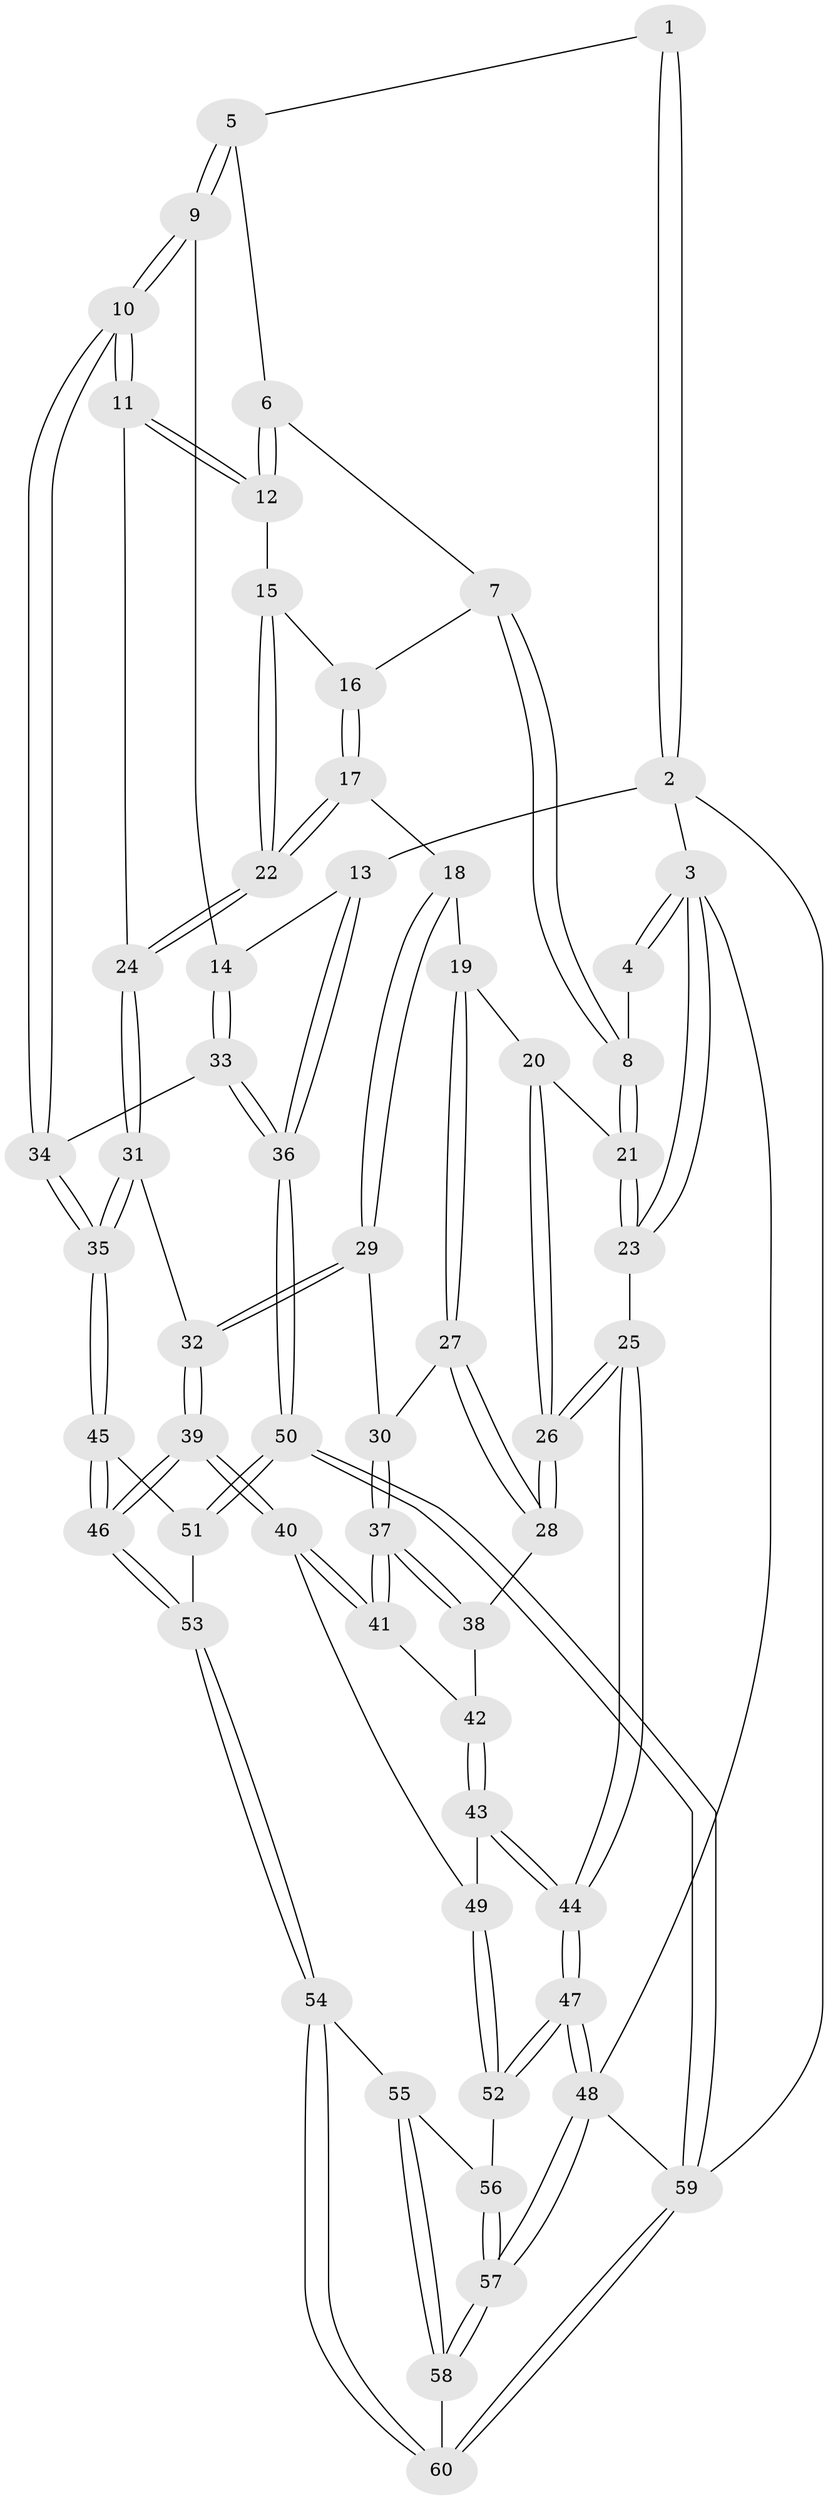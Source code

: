 // Generated by graph-tools (version 1.1) at 2025/51/03/09/25 03:51:04]
// undirected, 60 vertices, 147 edges
graph export_dot {
graph [start="1"]
  node [color=gray90,style=filled];
  1 [pos="+0.9258180506007199+0"];
  2 [pos="+1+0"];
  3 [pos="+0+0"];
  4 [pos="+0.29239173420882286+0"];
  5 [pos="+0.7411959213356042+0.07726294877015666"];
  6 [pos="+0.6757341992026652+0.11648375856226877"];
  7 [pos="+0.36641860898246037+0.10517634958946527"];
  8 [pos="+0.2972498447071904+0.05281233742770478"];
  9 [pos="+0.7966957966415772+0.34384331407521274"];
  10 [pos="+0.6824464351710674+0.4411337289517246"];
  11 [pos="+0.5890402298920276+0.4197264943131895"];
  12 [pos="+0.5782989186650478+0.24797996529903452"];
  13 [pos="+1+0.3434326599224425"];
  14 [pos="+0.9771424615939828+0.36261599551892937"];
  15 [pos="+0.4609279474479512+0.19738361626157352"];
  16 [pos="+0.38053962480545617+0.12538097015056412"];
  17 [pos="+0.41301647039182576+0.35235847719434055"];
  18 [pos="+0.315005986024521+0.3663013563247143"];
  19 [pos="+0.22044080279648096+0.2918892922108566"];
  20 [pos="+0.20511721178245285+0.2641920194547448"];
  21 [pos="+0.21104929679040924+0.17739084414990974"];
  22 [pos="+0.47279114239461223+0.37389911046055874"];
  23 [pos="+0+0.14675028180921673"];
  24 [pos="+0.5541835896790056+0.43040866243769915"];
  25 [pos="+0+0.4668615554099416"];
  26 [pos="+0+0.4650288276980166"];
  27 [pos="+0.18201185706576864+0.4937367105507071"];
  28 [pos="+0.015415861435680732+0.5067934851409586"];
  29 [pos="+0.32349733842974665+0.5259439564450175"];
  30 [pos="+0.25499052822464047+0.5429988087000769"];
  31 [pos="+0.4603201762073695+0.5452220468485379"];
  32 [pos="+0.42958236010715656+0.567505302932826"];
  33 [pos="+0.8080605101256609+0.6460796778697616"];
  34 [pos="+0.7618283931505174+0.6330971744969256"];
  35 [pos="+0.6784227504080933+0.7010795514372958"];
  36 [pos="+1+0.8142806926026965"];
  37 [pos="+0.22220855010863888+0.6233701701346626"];
  38 [pos="+0.06484948528326494+0.5713299282491093"];
  39 [pos="+0.4201782723864275+0.7647360624795985"];
  40 [pos="+0.21390823326007+0.7428473818811481"];
  41 [pos="+0.21330020538672748+0.6837512470247382"];
  42 [pos="+0.07404910159789849+0.5913614759900804"];
  43 [pos="+0.10546551930714879+0.7372380661373474"];
  44 [pos="+0+0.70645219856661"];
  45 [pos="+0.6408150597840178+0.7531186736030804"];
  46 [pos="+0.5055916259503159+0.8754677960865328"];
  47 [pos="+0+0.9233767495078372"];
  48 [pos="+0+1"];
  49 [pos="+0.17210528323118315+0.7725886819104595"];
  50 [pos="+1+0.8865454622003656"];
  51 [pos="+0.8193467231086463+0.8829326770784208"];
  52 [pos="+0.16581841387754906+0.7997222493671702"];
  53 [pos="+0.5071970411712101+0.9795876470640352"];
  54 [pos="+0.49688403097350575+1"];
  55 [pos="+0.25903997396878126+0.9145075774903603"];
  56 [pos="+0.16341881923673665+0.8656404991943761"];
  57 [pos="+0+1"];
  58 [pos="+0+1"];
  59 [pos="+1+1"];
  60 [pos="+0.4981862836665236+1"];
  1 -- 2;
  1 -- 2;
  1 -- 5;
  2 -- 3;
  2 -- 13;
  2 -- 59;
  3 -- 4;
  3 -- 4;
  3 -- 23;
  3 -- 23;
  3 -- 48;
  4 -- 8;
  5 -- 6;
  5 -- 9;
  5 -- 9;
  6 -- 7;
  6 -- 12;
  6 -- 12;
  7 -- 8;
  7 -- 8;
  7 -- 16;
  8 -- 21;
  8 -- 21;
  9 -- 10;
  9 -- 10;
  9 -- 14;
  10 -- 11;
  10 -- 11;
  10 -- 34;
  10 -- 34;
  11 -- 12;
  11 -- 12;
  11 -- 24;
  12 -- 15;
  13 -- 14;
  13 -- 36;
  13 -- 36;
  14 -- 33;
  14 -- 33;
  15 -- 16;
  15 -- 22;
  15 -- 22;
  16 -- 17;
  16 -- 17;
  17 -- 18;
  17 -- 22;
  17 -- 22;
  18 -- 19;
  18 -- 29;
  18 -- 29;
  19 -- 20;
  19 -- 27;
  19 -- 27;
  20 -- 21;
  20 -- 26;
  20 -- 26;
  21 -- 23;
  21 -- 23;
  22 -- 24;
  22 -- 24;
  23 -- 25;
  24 -- 31;
  24 -- 31;
  25 -- 26;
  25 -- 26;
  25 -- 44;
  25 -- 44;
  26 -- 28;
  26 -- 28;
  27 -- 28;
  27 -- 28;
  27 -- 30;
  28 -- 38;
  29 -- 30;
  29 -- 32;
  29 -- 32;
  30 -- 37;
  30 -- 37;
  31 -- 32;
  31 -- 35;
  31 -- 35;
  32 -- 39;
  32 -- 39;
  33 -- 34;
  33 -- 36;
  33 -- 36;
  34 -- 35;
  34 -- 35;
  35 -- 45;
  35 -- 45;
  36 -- 50;
  36 -- 50;
  37 -- 38;
  37 -- 38;
  37 -- 41;
  37 -- 41;
  38 -- 42;
  39 -- 40;
  39 -- 40;
  39 -- 46;
  39 -- 46;
  40 -- 41;
  40 -- 41;
  40 -- 49;
  41 -- 42;
  42 -- 43;
  42 -- 43;
  43 -- 44;
  43 -- 44;
  43 -- 49;
  44 -- 47;
  44 -- 47;
  45 -- 46;
  45 -- 46;
  45 -- 51;
  46 -- 53;
  46 -- 53;
  47 -- 48;
  47 -- 48;
  47 -- 52;
  47 -- 52;
  48 -- 57;
  48 -- 57;
  48 -- 59;
  49 -- 52;
  49 -- 52;
  50 -- 51;
  50 -- 51;
  50 -- 59;
  50 -- 59;
  51 -- 53;
  52 -- 56;
  53 -- 54;
  53 -- 54;
  54 -- 55;
  54 -- 60;
  54 -- 60;
  55 -- 56;
  55 -- 58;
  55 -- 58;
  56 -- 57;
  56 -- 57;
  57 -- 58;
  57 -- 58;
  58 -- 60;
  59 -- 60;
  59 -- 60;
}
